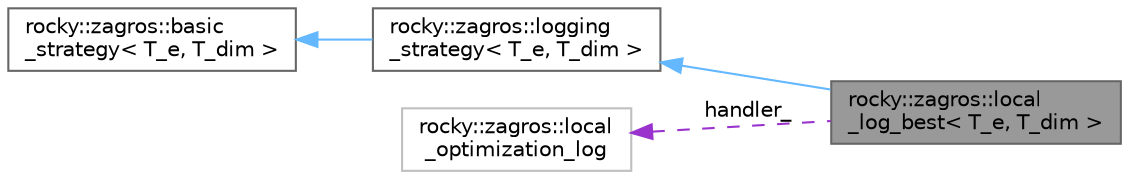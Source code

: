 digraph "rocky::zagros::local_log_best&lt; T_e, T_dim &gt;"
{
 // LATEX_PDF_SIZE
  bgcolor="transparent";
  edge [fontname=Helvetica,fontsize=10,labelfontname=Helvetica,labelfontsize=10];
  node [fontname=Helvetica,fontsize=10,shape=box,height=0.2,width=0.4];
  rankdir="LR";
  Node1 [label="rocky::zagros::local\l_log_best\< T_e, T_dim \>",height=0.2,width=0.4,color="gray40", fillcolor="grey60", style="filled", fontcolor="black",tooltip="Log the best solution in the container in a csv file."];
  Node2 -> Node1 [dir="back",color="steelblue1",style="solid"];
  Node2 [label="rocky::zagros::logging\l_strategy\< T_e, T_dim \>",height=0.2,width=0.4,color="gray40", fillcolor="white", style="filled",URL="$classrocky_1_1zagros_1_1logging__strategy.html",tooltip="Interface for logging strategies."];
  Node3 -> Node2 [dir="back",color="steelblue1",style="solid"];
  Node3 [label="rocky::zagros::basic\l_strategy\< T_e, T_dim \>",height=0.2,width=0.4,color="gray40", fillcolor="white", style="filled",URL="$classrocky_1_1zagros_1_1basic__strategy.html",tooltip="Interface for all strategies."];
  Node4 -> Node1 [dir="back",color="darkorchid3",style="dashed",label=" handler_" ];
  Node4 [label="rocky::zagros::local\l_optimization_log",height=0.2,width=0.4,color="grey75", fillcolor="white", style="filled",URL="$structrocky_1_1zagros_1_1local__optimization__log.html",tooltip=" "];
}
